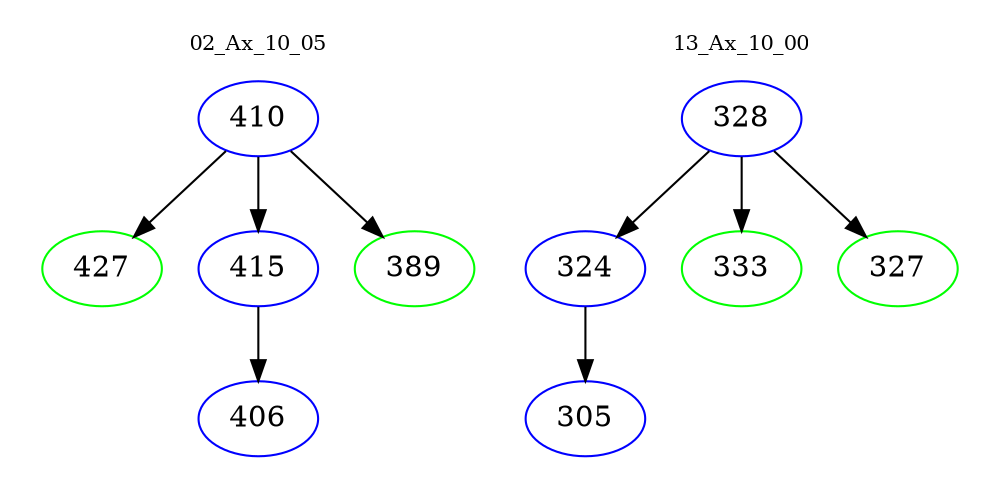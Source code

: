 digraph{
subgraph cluster_0 {
color = white
label = "02_Ax_10_05";
fontsize=10;
T0_410 [label="410", color="blue"]
T0_410 -> T0_427 [color="black"]
T0_427 [label="427", color="green"]
T0_410 -> T0_415 [color="black"]
T0_415 [label="415", color="blue"]
T0_415 -> T0_406 [color="black"]
T0_406 [label="406", color="blue"]
T0_410 -> T0_389 [color="black"]
T0_389 [label="389", color="green"]
}
subgraph cluster_1 {
color = white
label = "13_Ax_10_00";
fontsize=10;
T1_328 [label="328", color="blue"]
T1_328 -> T1_324 [color="black"]
T1_324 [label="324", color="blue"]
T1_324 -> T1_305 [color="black"]
T1_305 [label="305", color="blue"]
T1_328 -> T1_333 [color="black"]
T1_333 [label="333", color="green"]
T1_328 -> T1_327 [color="black"]
T1_327 [label="327", color="green"]
}
}
